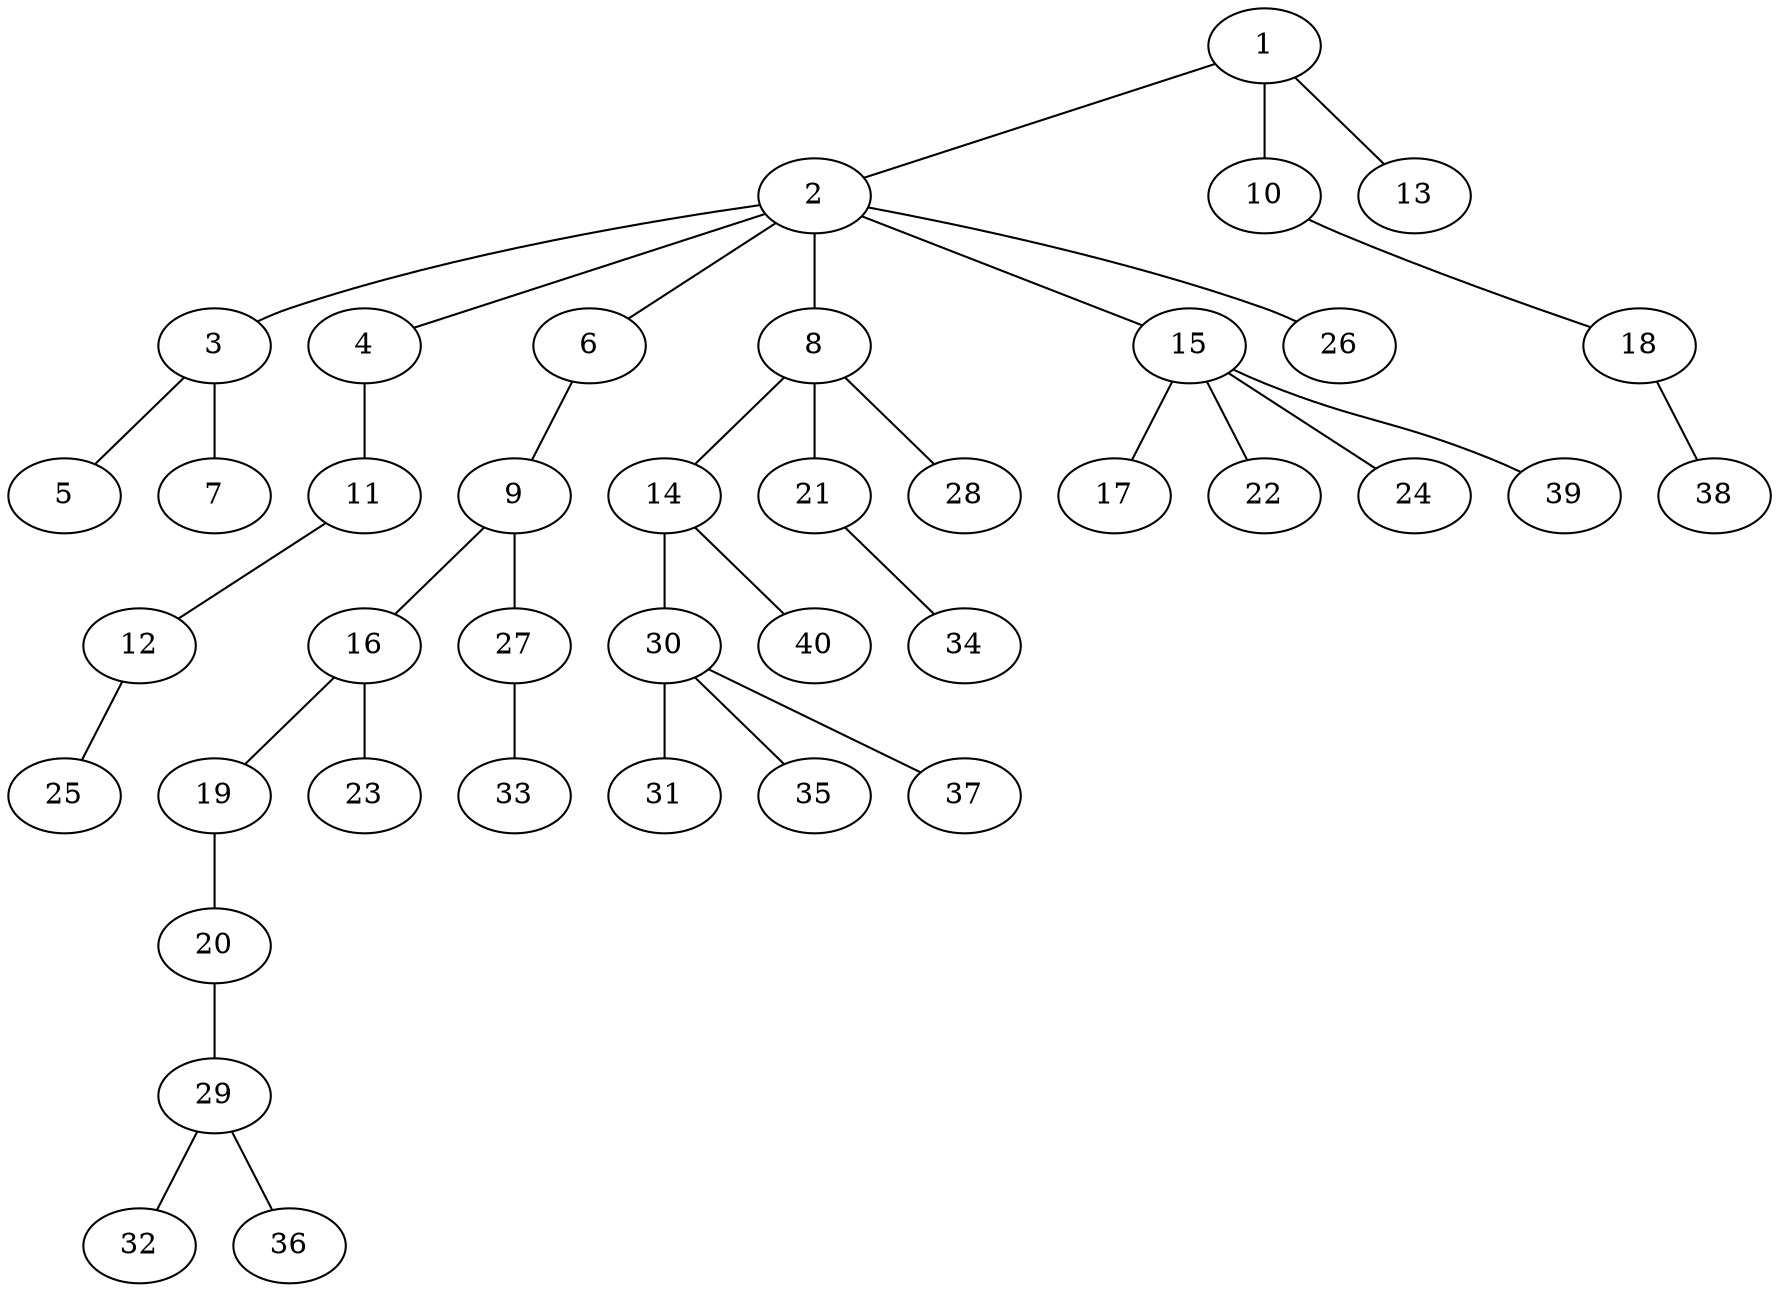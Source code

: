 graph graphname {1--2
1--10
1--13
2--3
2--4
2--6
2--8
2--15
2--26
3--5
3--7
4--11
6--9
8--14
8--21
8--28
9--16
9--27
10--18
11--12
12--25
14--30
14--40
15--17
15--22
15--24
15--39
16--19
16--23
18--38
19--20
20--29
21--34
27--33
29--32
29--36
30--31
30--35
30--37
}